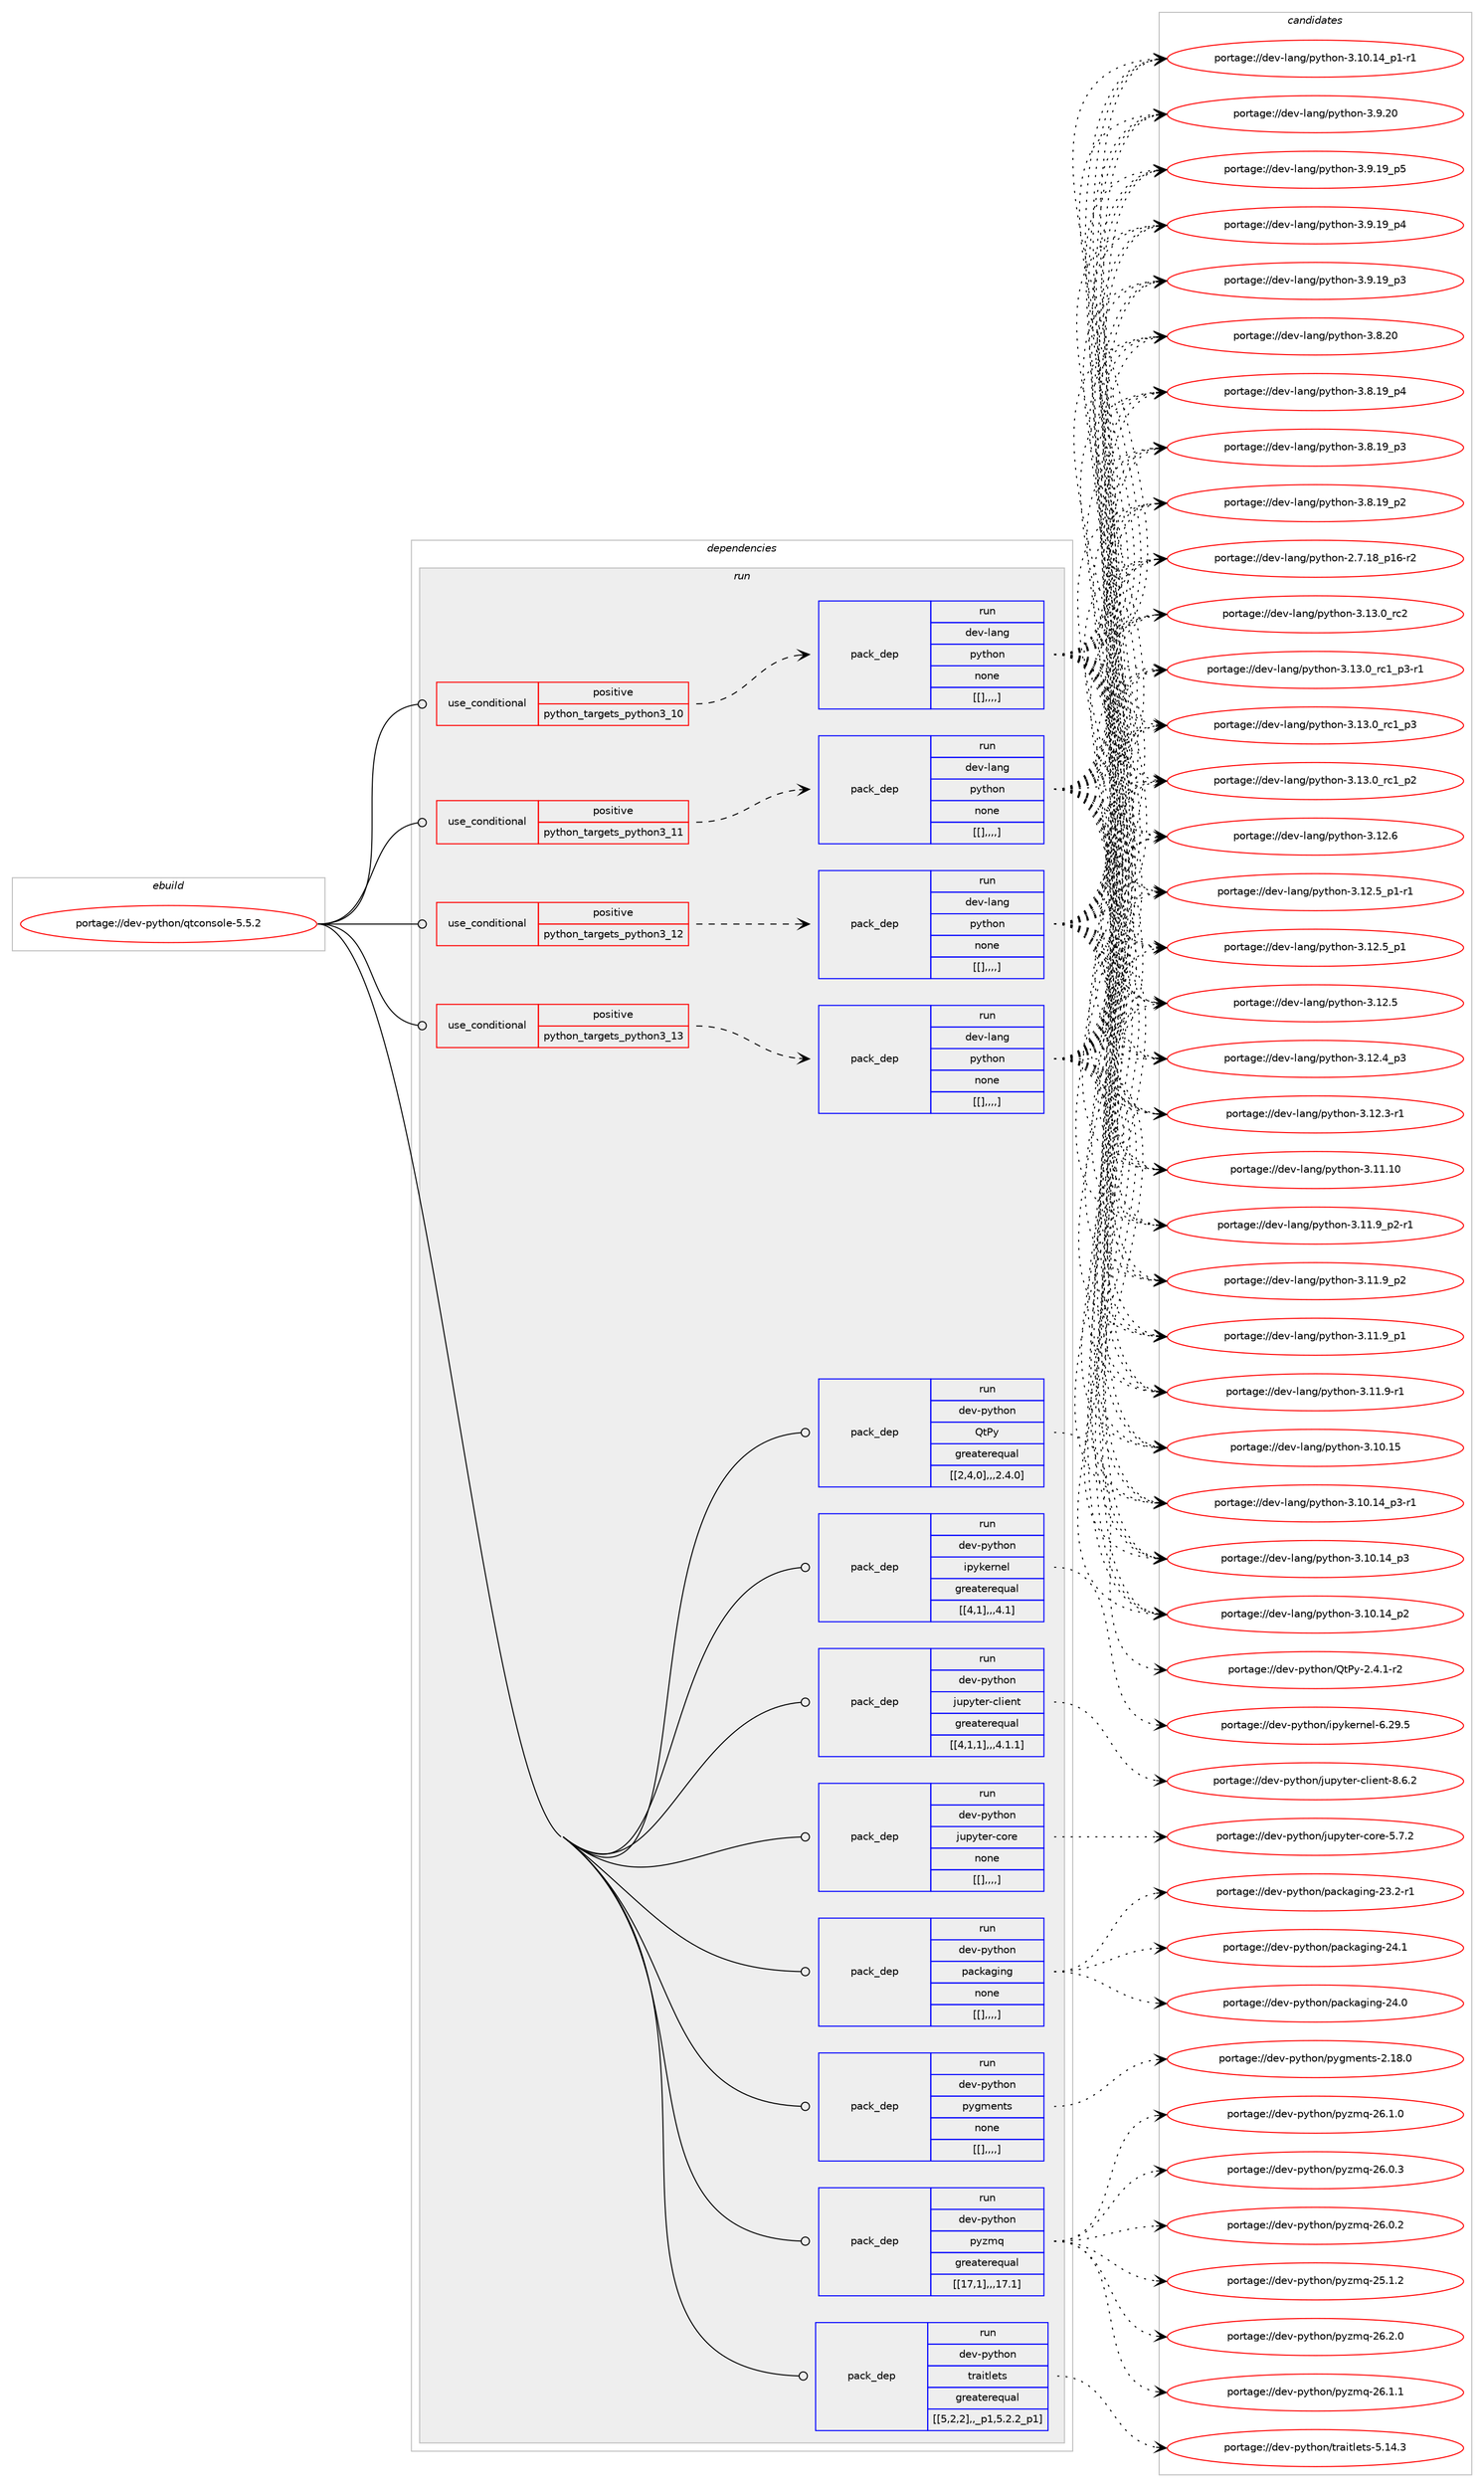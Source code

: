 digraph prolog {

# *************
# Graph options
# *************

newrank=true;
concentrate=true;
compound=true;
graph [rankdir=LR,fontname=Helvetica,fontsize=10,ranksep=1.5];#, ranksep=2.5, nodesep=0.2];
edge  [arrowhead=vee];
node  [fontname=Helvetica,fontsize=10];

# **********
# The ebuild
# **********

subgraph cluster_leftcol {
color=gray;
label=<<i>ebuild</i>>;
id [label="portage://dev-python/qtconsole-5.5.2", color=red, width=4, href="../dev-python/qtconsole-5.5.2.svg"];
}

# ****************
# The dependencies
# ****************

subgraph cluster_midcol {
color=gray;
label=<<i>dependencies</i>>;
subgraph cluster_compile {
fillcolor="#eeeeee";
style=filled;
label=<<i>compile</i>>;
}
subgraph cluster_compileandrun {
fillcolor="#eeeeee";
style=filled;
label=<<i>compile and run</i>>;
}
subgraph cluster_run {
fillcolor="#eeeeee";
style=filled;
label=<<i>run</i>>;
subgraph cond39762 {
dependency163430 [label=<<TABLE BORDER="0" CELLBORDER="1" CELLSPACING="0" CELLPADDING="4"><TR><TD ROWSPAN="3" CELLPADDING="10">use_conditional</TD></TR><TR><TD>positive</TD></TR><TR><TD>python_targets_python3_10</TD></TR></TABLE>>, shape=none, color=red];
subgraph pack122407 {
dependency163431 [label=<<TABLE BORDER="0" CELLBORDER="1" CELLSPACING="0" CELLPADDING="4" WIDTH="220"><TR><TD ROWSPAN="6" CELLPADDING="30">pack_dep</TD></TR><TR><TD WIDTH="110">run</TD></TR><TR><TD>dev-lang</TD></TR><TR><TD>python</TD></TR><TR><TD>none</TD></TR><TR><TD>[[],,,,]</TD></TR></TABLE>>, shape=none, color=blue];
}
dependency163430:e -> dependency163431:w [weight=20,style="dashed",arrowhead="vee"];
}
id:e -> dependency163430:w [weight=20,style="solid",arrowhead="odot"];
subgraph cond39763 {
dependency163432 [label=<<TABLE BORDER="0" CELLBORDER="1" CELLSPACING="0" CELLPADDING="4"><TR><TD ROWSPAN="3" CELLPADDING="10">use_conditional</TD></TR><TR><TD>positive</TD></TR><TR><TD>python_targets_python3_11</TD></TR></TABLE>>, shape=none, color=red];
subgraph pack122408 {
dependency163433 [label=<<TABLE BORDER="0" CELLBORDER="1" CELLSPACING="0" CELLPADDING="4" WIDTH="220"><TR><TD ROWSPAN="6" CELLPADDING="30">pack_dep</TD></TR><TR><TD WIDTH="110">run</TD></TR><TR><TD>dev-lang</TD></TR><TR><TD>python</TD></TR><TR><TD>none</TD></TR><TR><TD>[[],,,,]</TD></TR></TABLE>>, shape=none, color=blue];
}
dependency163432:e -> dependency163433:w [weight=20,style="dashed",arrowhead="vee"];
}
id:e -> dependency163432:w [weight=20,style="solid",arrowhead="odot"];
subgraph cond39764 {
dependency163434 [label=<<TABLE BORDER="0" CELLBORDER="1" CELLSPACING="0" CELLPADDING="4"><TR><TD ROWSPAN="3" CELLPADDING="10">use_conditional</TD></TR><TR><TD>positive</TD></TR><TR><TD>python_targets_python3_12</TD></TR></TABLE>>, shape=none, color=red];
subgraph pack122409 {
dependency163435 [label=<<TABLE BORDER="0" CELLBORDER="1" CELLSPACING="0" CELLPADDING="4" WIDTH="220"><TR><TD ROWSPAN="6" CELLPADDING="30">pack_dep</TD></TR><TR><TD WIDTH="110">run</TD></TR><TR><TD>dev-lang</TD></TR><TR><TD>python</TD></TR><TR><TD>none</TD></TR><TR><TD>[[],,,,]</TD></TR></TABLE>>, shape=none, color=blue];
}
dependency163434:e -> dependency163435:w [weight=20,style="dashed",arrowhead="vee"];
}
id:e -> dependency163434:w [weight=20,style="solid",arrowhead="odot"];
subgraph cond39765 {
dependency163436 [label=<<TABLE BORDER="0" CELLBORDER="1" CELLSPACING="0" CELLPADDING="4"><TR><TD ROWSPAN="3" CELLPADDING="10">use_conditional</TD></TR><TR><TD>positive</TD></TR><TR><TD>python_targets_python3_13</TD></TR></TABLE>>, shape=none, color=red];
subgraph pack122410 {
dependency163437 [label=<<TABLE BORDER="0" CELLBORDER="1" CELLSPACING="0" CELLPADDING="4" WIDTH="220"><TR><TD ROWSPAN="6" CELLPADDING="30">pack_dep</TD></TR><TR><TD WIDTH="110">run</TD></TR><TR><TD>dev-lang</TD></TR><TR><TD>python</TD></TR><TR><TD>none</TD></TR><TR><TD>[[],,,,]</TD></TR></TABLE>>, shape=none, color=blue];
}
dependency163436:e -> dependency163437:w [weight=20,style="dashed",arrowhead="vee"];
}
id:e -> dependency163436:w [weight=20,style="solid",arrowhead="odot"];
subgraph pack122411 {
dependency163438 [label=<<TABLE BORDER="0" CELLBORDER="1" CELLSPACING="0" CELLPADDING="4" WIDTH="220"><TR><TD ROWSPAN="6" CELLPADDING="30">pack_dep</TD></TR><TR><TD WIDTH="110">run</TD></TR><TR><TD>dev-python</TD></TR><TR><TD>QtPy</TD></TR><TR><TD>greaterequal</TD></TR><TR><TD>[[2,4,0],,,2.4.0]</TD></TR></TABLE>>, shape=none, color=blue];
}
id:e -> dependency163438:w [weight=20,style="solid",arrowhead="odot"];
subgraph pack122412 {
dependency163439 [label=<<TABLE BORDER="0" CELLBORDER="1" CELLSPACING="0" CELLPADDING="4" WIDTH="220"><TR><TD ROWSPAN="6" CELLPADDING="30">pack_dep</TD></TR><TR><TD WIDTH="110">run</TD></TR><TR><TD>dev-python</TD></TR><TR><TD>ipykernel</TD></TR><TR><TD>greaterequal</TD></TR><TR><TD>[[4,1],,,4.1]</TD></TR></TABLE>>, shape=none, color=blue];
}
id:e -> dependency163439:w [weight=20,style="solid",arrowhead="odot"];
subgraph pack122413 {
dependency163440 [label=<<TABLE BORDER="0" CELLBORDER="1" CELLSPACING="0" CELLPADDING="4" WIDTH="220"><TR><TD ROWSPAN="6" CELLPADDING="30">pack_dep</TD></TR><TR><TD WIDTH="110">run</TD></TR><TR><TD>dev-python</TD></TR><TR><TD>jupyter-client</TD></TR><TR><TD>greaterequal</TD></TR><TR><TD>[[4,1,1],,,4.1.1]</TD></TR></TABLE>>, shape=none, color=blue];
}
id:e -> dependency163440:w [weight=20,style="solid",arrowhead="odot"];
subgraph pack122414 {
dependency163441 [label=<<TABLE BORDER="0" CELLBORDER="1" CELLSPACING="0" CELLPADDING="4" WIDTH="220"><TR><TD ROWSPAN="6" CELLPADDING="30">pack_dep</TD></TR><TR><TD WIDTH="110">run</TD></TR><TR><TD>dev-python</TD></TR><TR><TD>jupyter-core</TD></TR><TR><TD>none</TD></TR><TR><TD>[[],,,,]</TD></TR></TABLE>>, shape=none, color=blue];
}
id:e -> dependency163441:w [weight=20,style="solid",arrowhead="odot"];
subgraph pack122415 {
dependency163442 [label=<<TABLE BORDER="0" CELLBORDER="1" CELLSPACING="0" CELLPADDING="4" WIDTH="220"><TR><TD ROWSPAN="6" CELLPADDING="30">pack_dep</TD></TR><TR><TD WIDTH="110">run</TD></TR><TR><TD>dev-python</TD></TR><TR><TD>packaging</TD></TR><TR><TD>none</TD></TR><TR><TD>[[],,,,]</TD></TR></TABLE>>, shape=none, color=blue];
}
id:e -> dependency163442:w [weight=20,style="solid",arrowhead="odot"];
subgraph pack122416 {
dependency163443 [label=<<TABLE BORDER="0" CELLBORDER="1" CELLSPACING="0" CELLPADDING="4" WIDTH="220"><TR><TD ROWSPAN="6" CELLPADDING="30">pack_dep</TD></TR><TR><TD WIDTH="110">run</TD></TR><TR><TD>dev-python</TD></TR><TR><TD>pygments</TD></TR><TR><TD>none</TD></TR><TR><TD>[[],,,,]</TD></TR></TABLE>>, shape=none, color=blue];
}
id:e -> dependency163443:w [weight=20,style="solid",arrowhead="odot"];
subgraph pack122417 {
dependency163444 [label=<<TABLE BORDER="0" CELLBORDER="1" CELLSPACING="0" CELLPADDING="4" WIDTH="220"><TR><TD ROWSPAN="6" CELLPADDING="30">pack_dep</TD></TR><TR><TD WIDTH="110">run</TD></TR><TR><TD>dev-python</TD></TR><TR><TD>pyzmq</TD></TR><TR><TD>greaterequal</TD></TR><TR><TD>[[17,1],,,17.1]</TD></TR></TABLE>>, shape=none, color=blue];
}
id:e -> dependency163444:w [weight=20,style="solid",arrowhead="odot"];
subgraph pack122418 {
dependency163445 [label=<<TABLE BORDER="0" CELLBORDER="1" CELLSPACING="0" CELLPADDING="4" WIDTH="220"><TR><TD ROWSPAN="6" CELLPADDING="30">pack_dep</TD></TR><TR><TD WIDTH="110">run</TD></TR><TR><TD>dev-python</TD></TR><TR><TD>traitlets</TD></TR><TR><TD>greaterequal</TD></TR><TR><TD>[[5,2,2],,_p1,5.2.2_p1]</TD></TR></TABLE>>, shape=none, color=blue];
}
id:e -> dependency163445:w [weight=20,style="solid",arrowhead="odot"];
}
}

# **************
# The candidates
# **************

subgraph cluster_choices {
rank=same;
color=gray;
label=<<i>candidates</i>>;

subgraph choice122407 {
color=black;
nodesep=1;
choice10010111845108971101034711212111610411111045514649514648951149950 [label="portage://dev-lang/python-3.13.0_rc2", color=red, width=4,href="../dev-lang/python-3.13.0_rc2.svg"];
choice1001011184510897110103471121211161041111104551464951464895114994995112514511449 [label="portage://dev-lang/python-3.13.0_rc1_p3-r1", color=red, width=4,href="../dev-lang/python-3.13.0_rc1_p3-r1.svg"];
choice100101118451089711010347112121116104111110455146495146489511499499511251 [label="portage://dev-lang/python-3.13.0_rc1_p3", color=red, width=4,href="../dev-lang/python-3.13.0_rc1_p3.svg"];
choice100101118451089711010347112121116104111110455146495146489511499499511250 [label="portage://dev-lang/python-3.13.0_rc1_p2", color=red, width=4,href="../dev-lang/python-3.13.0_rc1_p2.svg"];
choice10010111845108971101034711212111610411111045514649504654 [label="portage://dev-lang/python-3.12.6", color=red, width=4,href="../dev-lang/python-3.12.6.svg"];
choice1001011184510897110103471121211161041111104551464950465395112494511449 [label="portage://dev-lang/python-3.12.5_p1-r1", color=red, width=4,href="../dev-lang/python-3.12.5_p1-r1.svg"];
choice100101118451089711010347112121116104111110455146495046539511249 [label="portage://dev-lang/python-3.12.5_p1", color=red, width=4,href="../dev-lang/python-3.12.5_p1.svg"];
choice10010111845108971101034711212111610411111045514649504653 [label="portage://dev-lang/python-3.12.5", color=red, width=4,href="../dev-lang/python-3.12.5.svg"];
choice100101118451089711010347112121116104111110455146495046529511251 [label="portage://dev-lang/python-3.12.4_p3", color=red, width=4,href="../dev-lang/python-3.12.4_p3.svg"];
choice100101118451089711010347112121116104111110455146495046514511449 [label="portage://dev-lang/python-3.12.3-r1", color=red, width=4,href="../dev-lang/python-3.12.3-r1.svg"];
choice1001011184510897110103471121211161041111104551464949464948 [label="portage://dev-lang/python-3.11.10", color=red, width=4,href="../dev-lang/python-3.11.10.svg"];
choice1001011184510897110103471121211161041111104551464949465795112504511449 [label="portage://dev-lang/python-3.11.9_p2-r1", color=red, width=4,href="../dev-lang/python-3.11.9_p2-r1.svg"];
choice100101118451089711010347112121116104111110455146494946579511250 [label="portage://dev-lang/python-3.11.9_p2", color=red, width=4,href="../dev-lang/python-3.11.9_p2.svg"];
choice100101118451089711010347112121116104111110455146494946579511249 [label="portage://dev-lang/python-3.11.9_p1", color=red, width=4,href="../dev-lang/python-3.11.9_p1.svg"];
choice100101118451089711010347112121116104111110455146494946574511449 [label="portage://dev-lang/python-3.11.9-r1", color=red, width=4,href="../dev-lang/python-3.11.9-r1.svg"];
choice1001011184510897110103471121211161041111104551464948464953 [label="portage://dev-lang/python-3.10.15", color=red, width=4,href="../dev-lang/python-3.10.15.svg"];
choice100101118451089711010347112121116104111110455146494846495295112514511449 [label="portage://dev-lang/python-3.10.14_p3-r1", color=red, width=4,href="../dev-lang/python-3.10.14_p3-r1.svg"];
choice10010111845108971101034711212111610411111045514649484649529511251 [label="portage://dev-lang/python-3.10.14_p3", color=red, width=4,href="../dev-lang/python-3.10.14_p3.svg"];
choice10010111845108971101034711212111610411111045514649484649529511250 [label="portage://dev-lang/python-3.10.14_p2", color=red, width=4,href="../dev-lang/python-3.10.14_p2.svg"];
choice100101118451089711010347112121116104111110455146494846495295112494511449 [label="portage://dev-lang/python-3.10.14_p1-r1", color=red, width=4,href="../dev-lang/python-3.10.14_p1-r1.svg"];
choice10010111845108971101034711212111610411111045514657465048 [label="portage://dev-lang/python-3.9.20", color=red, width=4,href="../dev-lang/python-3.9.20.svg"];
choice100101118451089711010347112121116104111110455146574649579511253 [label="portage://dev-lang/python-3.9.19_p5", color=red, width=4,href="../dev-lang/python-3.9.19_p5.svg"];
choice100101118451089711010347112121116104111110455146574649579511252 [label="portage://dev-lang/python-3.9.19_p4", color=red, width=4,href="../dev-lang/python-3.9.19_p4.svg"];
choice100101118451089711010347112121116104111110455146574649579511251 [label="portage://dev-lang/python-3.9.19_p3", color=red, width=4,href="../dev-lang/python-3.9.19_p3.svg"];
choice10010111845108971101034711212111610411111045514656465048 [label="portage://dev-lang/python-3.8.20", color=red, width=4,href="../dev-lang/python-3.8.20.svg"];
choice100101118451089711010347112121116104111110455146564649579511252 [label="portage://dev-lang/python-3.8.19_p4", color=red, width=4,href="../dev-lang/python-3.8.19_p4.svg"];
choice100101118451089711010347112121116104111110455146564649579511251 [label="portage://dev-lang/python-3.8.19_p3", color=red, width=4,href="../dev-lang/python-3.8.19_p3.svg"];
choice100101118451089711010347112121116104111110455146564649579511250 [label="portage://dev-lang/python-3.8.19_p2", color=red, width=4,href="../dev-lang/python-3.8.19_p2.svg"];
choice100101118451089711010347112121116104111110455046554649569511249544511450 [label="portage://dev-lang/python-2.7.18_p16-r2", color=red, width=4,href="../dev-lang/python-2.7.18_p16-r2.svg"];
dependency163431:e -> choice10010111845108971101034711212111610411111045514649514648951149950:w [style=dotted,weight="100"];
dependency163431:e -> choice1001011184510897110103471121211161041111104551464951464895114994995112514511449:w [style=dotted,weight="100"];
dependency163431:e -> choice100101118451089711010347112121116104111110455146495146489511499499511251:w [style=dotted,weight="100"];
dependency163431:e -> choice100101118451089711010347112121116104111110455146495146489511499499511250:w [style=dotted,weight="100"];
dependency163431:e -> choice10010111845108971101034711212111610411111045514649504654:w [style=dotted,weight="100"];
dependency163431:e -> choice1001011184510897110103471121211161041111104551464950465395112494511449:w [style=dotted,weight="100"];
dependency163431:e -> choice100101118451089711010347112121116104111110455146495046539511249:w [style=dotted,weight="100"];
dependency163431:e -> choice10010111845108971101034711212111610411111045514649504653:w [style=dotted,weight="100"];
dependency163431:e -> choice100101118451089711010347112121116104111110455146495046529511251:w [style=dotted,weight="100"];
dependency163431:e -> choice100101118451089711010347112121116104111110455146495046514511449:w [style=dotted,weight="100"];
dependency163431:e -> choice1001011184510897110103471121211161041111104551464949464948:w [style=dotted,weight="100"];
dependency163431:e -> choice1001011184510897110103471121211161041111104551464949465795112504511449:w [style=dotted,weight="100"];
dependency163431:e -> choice100101118451089711010347112121116104111110455146494946579511250:w [style=dotted,weight="100"];
dependency163431:e -> choice100101118451089711010347112121116104111110455146494946579511249:w [style=dotted,weight="100"];
dependency163431:e -> choice100101118451089711010347112121116104111110455146494946574511449:w [style=dotted,weight="100"];
dependency163431:e -> choice1001011184510897110103471121211161041111104551464948464953:w [style=dotted,weight="100"];
dependency163431:e -> choice100101118451089711010347112121116104111110455146494846495295112514511449:w [style=dotted,weight="100"];
dependency163431:e -> choice10010111845108971101034711212111610411111045514649484649529511251:w [style=dotted,weight="100"];
dependency163431:e -> choice10010111845108971101034711212111610411111045514649484649529511250:w [style=dotted,weight="100"];
dependency163431:e -> choice100101118451089711010347112121116104111110455146494846495295112494511449:w [style=dotted,weight="100"];
dependency163431:e -> choice10010111845108971101034711212111610411111045514657465048:w [style=dotted,weight="100"];
dependency163431:e -> choice100101118451089711010347112121116104111110455146574649579511253:w [style=dotted,weight="100"];
dependency163431:e -> choice100101118451089711010347112121116104111110455146574649579511252:w [style=dotted,weight="100"];
dependency163431:e -> choice100101118451089711010347112121116104111110455146574649579511251:w [style=dotted,weight="100"];
dependency163431:e -> choice10010111845108971101034711212111610411111045514656465048:w [style=dotted,weight="100"];
dependency163431:e -> choice100101118451089711010347112121116104111110455146564649579511252:w [style=dotted,weight="100"];
dependency163431:e -> choice100101118451089711010347112121116104111110455146564649579511251:w [style=dotted,weight="100"];
dependency163431:e -> choice100101118451089711010347112121116104111110455146564649579511250:w [style=dotted,weight="100"];
dependency163431:e -> choice100101118451089711010347112121116104111110455046554649569511249544511450:w [style=dotted,weight="100"];
}
subgraph choice122408 {
color=black;
nodesep=1;
choice10010111845108971101034711212111610411111045514649514648951149950 [label="portage://dev-lang/python-3.13.0_rc2", color=red, width=4,href="../dev-lang/python-3.13.0_rc2.svg"];
choice1001011184510897110103471121211161041111104551464951464895114994995112514511449 [label="portage://dev-lang/python-3.13.0_rc1_p3-r1", color=red, width=4,href="../dev-lang/python-3.13.0_rc1_p3-r1.svg"];
choice100101118451089711010347112121116104111110455146495146489511499499511251 [label="portage://dev-lang/python-3.13.0_rc1_p3", color=red, width=4,href="../dev-lang/python-3.13.0_rc1_p3.svg"];
choice100101118451089711010347112121116104111110455146495146489511499499511250 [label="portage://dev-lang/python-3.13.0_rc1_p2", color=red, width=4,href="../dev-lang/python-3.13.0_rc1_p2.svg"];
choice10010111845108971101034711212111610411111045514649504654 [label="portage://dev-lang/python-3.12.6", color=red, width=4,href="../dev-lang/python-3.12.6.svg"];
choice1001011184510897110103471121211161041111104551464950465395112494511449 [label="portage://dev-lang/python-3.12.5_p1-r1", color=red, width=4,href="../dev-lang/python-3.12.5_p1-r1.svg"];
choice100101118451089711010347112121116104111110455146495046539511249 [label="portage://dev-lang/python-3.12.5_p1", color=red, width=4,href="../dev-lang/python-3.12.5_p1.svg"];
choice10010111845108971101034711212111610411111045514649504653 [label="portage://dev-lang/python-3.12.5", color=red, width=4,href="../dev-lang/python-3.12.5.svg"];
choice100101118451089711010347112121116104111110455146495046529511251 [label="portage://dev-lang/python-3.12.4_p3", color=red, width=4,href="../dev-lang/python-3.12.4_p3.svg"];
choice100101118451089711010347112121116104111110455146495046514511449 [label="portage://dev-lang/python-3.12.3-r1", color=red, width=4,href="../dev-lang/python-3.12.3-r1.svg"];
choice1001011184510897110103471121211161041111104551464949464948 [label="portage://dev-lang/python-3.11.10", color=red, width=4,href="../dev-lang/python-3.11.10.svg"];
choice1001011184510897110103471121211161041111104551464949465795112504511449 [label="portage://dev-lang/python-3.11.9_p2-r1", color=red, width=4,href="../dev-lang/python-3.11.9_p2-r1.svg"];
choice100101118451089711010347112121116104111110455146494946579511250 [label="portage://dev-lang/python-3.11.9_p2", color=red, width=4,href="../dev-lang/python-3.11.9_p2.svg"];
choice100101118451089711010347112121116104111110455146494946579511249 [label="portage://dev-lang/python-3.11.9_p1", color=red, width=4,href="../dev-lang/python-3.11.9_p1.svg"];
choice100101118451089711010347112121116104111110455146494946574511449 [label="portage://dev-lang/python-3.11.9-r1", color=red, width=4,href="../dev-lang/python-3.11.9-r1.svg"];
choice1001011184510897110103471121211161041111104551464948464953 [label="portage://dev-lang/python-3.10.15", color=red, width=4,href="../dev-lang/python-3.10.15.svg"];
choice100101118451089711010347112121116104111110455146494846495295112514511449 [label="portage://dev-lang/python-3.10.14_p3-r1", color=red, width=4,href="../dev-lang/python-3.10.14_p3-r1.svg"];
choice10010111845108971101034711212111610411111045514649484649529511251 [label="portage://dev-lang/python-3.10.14_p3", color=red, width=4,href="../dev-lang/python-3.10.14_p3.svg"];
choice10010111845108971101034711212111610411111045514649484649529511250 [label="portage://dev-lang/python-3.10.14_p2", color=red, width=4,href="../dev-lang/python-3.10.14_p2.svg"];
choice100101118451089711010347112121116104111110455146494846495295112494511449 [label="portage://dev-lang/python-3.10.14_p1-r1", color=red, width=4,href="../dev-lang/python-3.10.14_p1-r1.svg"];
choice10010111845108971101034711212111610411111045514657465048 [label="portage://dev-lang/python-3.9.20", color=red, width=4,href="../dev-lang/python-3.9.20.svg"];
choice100101118451089711010347112121116104111110455146574649579511253 [label="portage://dev-lang/python-3.9.19_p5", color=red, width=4,href="../dev-lang/python-3.9.19_p5.svg"];
choice100101118451089711010347112121116104111110455146574649579511252 [label="portage://dev-lang/python-3.9.19_p4", color=red, width=4,href="../dev-lang/python-3.9.19_p4.svg"];
choice100101118451089711010347112121116104111110455146574649579511251 [label="portage://dev-lang/python-3.9.19_p3", color=red, width=4,href="../dev-lang/python-3.9.19_p3.svg"];
choice10010111845108971101034711212111610411111045514656465048 [label="portage://dev-lang/python-3.8.20", color=red, width=4,href="../dev-lang/python-3.8.20.svg"];
choice100101118451089711010347112121116104111110455146564649579511252 [label="portage://dev-lang/python-3.8.19_p4", color=red, width=4,href="../dev-lang/python-3.8.19_p4.svg"];
choice100101118451089711010347112121116104111110455146564649579511251 [label="portage://dev-lang/python-3.8.19_p3", color=red, width=4,href="../dev-lang/python-3.8.19_p3.svg"];
choice100101118451089711010347112121116104111110455146564649579511250 [label="portage://dev-lang/python-3.8.19_p2", color=red, width=4,href="../dev-lang/python-3.8.19_p2.svg"];
choice100101118451089711010347112121116104111110455046554649569511249544511450 [label="portage://dev-lang/python-2.7.18_p16-r2", color=red, width=4,href="../dev-lang/python-2.7.18_p16-r2.svg"];
dependency163433:e -> choice10010111845108971101034711212111610411111045514649514648951149950:w [style=dotted,weight="100"];
dependency163433:e -> choice1001011184510897110103471121211161041111104551464951464895114994995112514511449:w [style=dotted,weight="100"];
dependency163433:e -> choice100101118451089711010347112121116104111110455146495146489511499499511251:w [style=dotted,weight="100"];
dependency163433:e -> choice100101118451089711010347112121116104111110455146495146489511499499511250:w [style=dotted,weight="100"];
dependency163433:e -> choice10010111845108971101034711212111610411111045514649504654:w [style=dotted,weight="100"];
dependency163433:e -> choice1001011184510897110103471121211161041111104551464950465395112494511449:w [style=dotted,weight="100"];
dependency163433:e -> choice100101118451089711010347112121116104111110455146495046539511249:w [style=dotted,weight="100"];
dependency163433:e -> choice10010111845108971101034711212111610411111045514649504653:w [style=dotted,weight="100"];
dependency163433:e -> choice100101118451089711010347112121116104111110455146495046529511251:w [style=dotted,weight="100"];
dependency163433:e -> choice100101118451089711010347112121116104111110455146495046514511449:w [style=dotted,weight="100"];
dependency163433:e -> choice1001011184510897110103471121211161041111104551464949464948:w [style=dotted,weight="100"];
dependency163433:e -> choice1001011184510897110103471121211161041111104551464949465795112504511449:w [style=dotted,weight="100"];
dependency163433:e -> choice100101118451089711010347112121116104111110455146494946579511250:w [style=dotted,weight="100"];
dependency163433:e -> choice100101118451089711010347112121116104111110455146494946579511249:w [style=dotted,weight="100"];
dependency163433:e -> choice100101118451089711010347112121116104111110455146494946574511449:w [style=dotted,weight="100"];
dependency163433:e -> choice1001011184510897110103471121211161041111104551464948464953:w [style=dotted,weight="100"];
dependency163433:e -> choice100101118451089711010347112121116104111110455146494846495295112514511449:w [style=dotted,weight="100"];
dependency163433:e -> choice10010111845108971101034711212111610411111045514649484649529511251:w [style=dotted,weight="100"];
dependency163433:e -> choice10010111845108971101034711212111610411111045514649484649529511250:w [style=dotted,weight="100"];
dependency163433:e -> choice100101118451089711010347112121116104111110455146494846495295112494511449:w [style=dotted,weight="100"];
dependency163433:e -> choice10010111845108971101034711212111610411111045514657465048:w [style=dotted,weight="100"];
dependency163433:e -> choice100101118451089711010347112121116104111110455146574649579511253:w [style=dotted,weight="100"];
dependency163433:e -> choice100101118451089711010347112121116104111110455146574649579511252:w [style=dotted,weight="100"];
dependency163433:e -> choice100101118451089711010347112121116104111110455146574649579511251:w [style=dotted,weight="100"];
dependency163433:e -> choice10010111845108971101034711212111610411111045514656465048:w [style=dotted,weight="100"];
dependency163433:e -> choice100101118451089711010347112121116104111110455146564649579511252:w [style=dotted,weight="100"];
dependency163433:e -> choice100101118451089711010347112121116104111110455146564649579511251:w [style=dotted,weight="100"];
dependency163433:e -> choice100101118451089711010347112121116104111110455146564649579511250:w [style=dotted,weight="100"];
dependency163433:e -> choice100101118451089711010347112121116104111110455046554649569511249544511450:w [style=dotted,weight="100"];
}
subgraph choice122409 {
color=black;
nodesep=1;
choice10010111845108971101034711212111610411111045514649514648951149950 [label="portage://dev-lang/python-3.13.0_rc2", color=red, width=4,href="../dev-lang/python-3.13.0_rc2.svg"];
choice1001011184510897110103471121211161041111104551464951464895114994995112514511449 [label="portage://dev-lang/python-3.13.0_rc1_p3-r1", color=red, width=4,href="../dev-lang/python-3.13.0_rc1_p3-r1.svg"];
choice100101118451089711010347112121116104111110455146495146489511499499511251 [label="portage://dev-lang/python-3.13.0_rc1_p3", color=red, width=4,href="../dev-lang/python-3.13.0_rc1_p3.svg"];
choice100101118451089711010347112121116104111110455146495146489511499499511250 [label="portage://dev-lang/python-3.13.0_rc1_p2", color=red, width=4,href="../dev-lang/python-3.13.0_rc1_p2.svg"];
choice10010111845108971101034711212111610411111045514649504654 [label="portage://dev-lang/python-3.12.6", color=red, width=4,href="../dev-lang/python-3.12.6.svg"];
choice1001011184510897110103471121211161041111104551464950465395112494511449 [label="portage://dev-lang/python-3.12.5_p1-r1", color=red, width=4,href="../dev-lang/python-3.12.5_p1-r1.svg"];
choice100101118451089711010347112121116104111110455146495046539511249 [label="portage://dev-lang/python-3.12.5_p1", color=red, width=4,href="../dev-lang/python-3.12.5_p1.svg"];
choice10010111845108971101034711212111610411111045514649504653 [label="portage://dev-lang/python-3.12.5", color=red, width=4,href="../dev-lang/python-3.12.5.svg"];
choice100101118451089711010347112121116104111110455146495046529511251 [label="portage://dev-lang/python-3.12.4_p3", color=red, width=4,href="../dev-lang/python-3.12.4_p3.svg"];
choice100101118451089711010347112121116104111110455146495046514511449 [label="portage://dev-lang/python-3.12.3-r1", color=red, width=4,href="../dev-lang/python-3.12.3-r1.svg"];
choice1001011184510897110103471121211161041111104551464949464948 [label="portage://dev-lang/python-3.11.10", color=red, width=4,href="../dev-lang/python-3.11.10.svg"];
choice1001011184510897110103471121211161041111104551464949465795112504511449 [label="portage://dev-lang/python-3.11.9_p2-r1", color=red, width=4,href="../dev-lang/python-3.11.9_p2-r1.svg"];
choice100101118451089711010347112121116104111110455146494946579511250 [label="portage://dev-lang/python-3.11.9_p2", color=red, width=4,href="../dev-lang/python-3.11.9_p2.svg"];
choice100101118451089711010347112121116104111110455146494946579511249 [label="portage://dev-lang/python-3.11.9_p1", color=red, width=4,href="../dev-lang/python-3.11.9_p1.svg"];
choice100101118451089711010347112121116104111110455146494946574511449 [label="portage://dev-lang/python-3.11.9-r1", color=red, width=4,href="../dev-lang/python-3.11.9-r1.svg"];
choice1001011184510897110103471121211161041111104551464948464953 [label="portage://dev-lang/python-3.10.15", color=red, width=4,href="../dev-lang/python-3.10.15.svg"];
choice100101118451089711010347112121116104111110455146494846495295112514511449 [label="portage://dev-lang/python-3.10.14_p3-r1", color=red, width=4,href="../dev-lang/python-3.10.14_p3-r1.svg"];
choice10010111845108971101034711212111610411111045514649484649529511251 [label="portage://dev-lang/python-3.10.14_p3", color=red, width=4,href="../dev-lang/python-3.10.14_p3.svg"];
choice10010111845108971101034711212111610411111045514649484649529511250 [label="portage://dev-lang/python-3.10.14_p2", color=red, width=4,href="../dev-lang/python-3.10.14_p2.svg"];
choice100101118451089711010347112121116104111110455146494846495295112494511449 [label="portage://dev-lang/python-3.10.14_p1-r1", color=red, width=4,href="../dev-lang/python-3.10.14_p1-r1.svg"];
choice10010111845108971101034711212111610411111045514657465048 [label="portage://dev-lang/python-3.9.20", color=red, width=4,href="../dev-lang/python-3.9.20.svg"];
choice100101118451089711010347112121116104111110455146574649579511253 [label="portage://dev-lang/python-3.9.19_p5", color=red, width=4,href="../dev-lang/python-3.9.19_p5.svg"];
choice100101118451089711010347112121116104111110455146574649579511252 [label="portage://dev-lang/python-3.9.19_p4", color=red, width=4,href="../dev-lang/python-3.9.19_p4.svg"];
choice100101118451089711010347112121116104111110455146574649579511251 [label="portage://dev-lang/python-3.9.19_p3", color=red, width=4,href="../dev-lang/python-3.9.19_p3.svg"];
choice10010111845108971101034711212111610411111045514656465048 [label="portage://dev-lang/python-3.8.20", color=red, width=4,href="../dev-lang/python-3.8.20.svg"];
choice100101118451089711010347112121116104111110455146564649579511252 [label="portage://dev-lang/python-3.8.19_p4", color=red, width=4,href="../dev-lang/python-3.8.19_p4.svg"];
choice100101118451089711010347112121116104111110455146564649579511251 [label="portage://dev-lang/python-3.8.19_p3", color=red, width=4,href="../dev-lang/python-3.8.19_p3.svg"];
choice100101118451089711010347112121116104111110455146564649579511250 [label="portage://dev-lang/python-3.8.19_p2", color=red, width=4,href="../dev-lang/python-3.8.19_p2.svg"];
choice100101118451089711010347112121116104111110455046554649569511249544511450 [label="portage://dev-lang/python-2.7.18_p16-r2", color=red, width=4,href="../dev-lang/python-2.7.18_p16-r2.svg"];
dependency163435:e -> choice10010111845108971101034711212111610411111045514649514648951149950:w [style=dotted,weight="100"];
dependency163435:e -> choice1001011184510897110103471121211161041111104551464951464895114994995112514511449:w [style=dotted,weight="100"];
dependency163435:e -> choice100101118451089711010347112121116104111110455146495146489511499499511251:w [style=dotted,weight="100"];
dependency163435:e -> choice100101118451089711010347112121116104111110455146495146489511499499511250:w [style=dotted,weight="100"];
dependency163435:e -> choice10010111845108971101034711212111610411111045514649504654:w [style=dotted,weight="100"];
dependency163435:e -> choice1001011184510897110103471121211161041111104551464950465395112494511449:w [style=dotted,weight="100"];
dependency163435:e -> choice100101118451089711010347112121116104111110455146495046539511249:w [style=dotted,weight="100"];
dependency163435:e -> choice10010111845108971101034711212111610411111045514649504653:w [style=dotted,weight="100"];
dependency163435:e -> choice100101118451089711010347112121116104111110455146495046529511251:w [style=dotted,weight="100"];
dependency163435:e -> choice100101118451089711010347112121116104111110455146495046514511449:w [style=dotted,weight="100"];
dependency163435:e -> choice1001011184510897110103471121211161041111104551464949464948:w [style=dotted,weight="100"];
dependency163435:e -> choice1001011184510897110103471121211161041111104551464949465795112504511449:w [style=dotted,weight="100"];
dependency163435:e -> choice100101118451089711010347112121116104111110455146494946579511250:w [style=dotted,weight="100"];
dependency163435:e -> choice100101118451089711010347112121116104111110455146494946579511249:w [style=dotted,weight="100"];
dependency163435:e -> choice100101118451089711010347112121116104111110455146494946574511449:w [style=dotted,weight="100"];
dependency163435:e -> choice1001011184510897110103471121211161041111104551464948464953:w [style=dotted,weight="100"];
dependency163435:e -> choice100101118451089711010347112121116104111110455146494846495295112514511449:w [style=dotted,weight="100"];
dependency163435:e -> choice10010111845108971101034711212111610411111045514649484649529511251:w [style=dotted,weight="100"];
dependency163435:e -> choice10010111845108971101034711212111610411111045514649484649529511250:w [style=dotted,weight="100"];
dependency163435:e -> choice100101118451089711010347112121116104111110455146494846495295112494511449:w [style=dotted,weight="100"];
dependency163435:e -> choice10010111845108971101034711212111610411111045514657465048:w [style=dotted,weight="100"];
dependency163435:e -> choice100101118451089711010347112121116104111110455146574649579511253:w [style=dotted,weight="100"];
dependency163435:e -> choice100101118451089711010347112121116104111110455146574649579511252:w [style=dotted,weight="100"];
dependency163435:e -> choice100101118451089711010347112121116104111110455146574649579511251:w [style=dotted,weight="100"];
dependency163435:e -> choice10010111845108971101034711212111610411111045514656465048:w [style=dotted,weight="100"];
dependency163435:e -> choice100101118451089711010347112121116104111110455146564649579511252:w [style=dotted,weight="100"];
dependency163435:e -> choice100101118451089711010347112121116104111110455146564649579511251:w [style=dotted,weight="100"];
dependency163435:e -> choice100101118451089711010347112121116104111110455146564649579511250:w [style=dotted,weight="100"];
dependency163435:e -> choice100101118451089711010347112121116104111110455046554649569511249544511450:w [style=dotted,weight="100"];
}
subgraph choice122410 {
color=black;
nodesep=1;
choice10010111845108971101034711212111610411111045514649514648951149950 [label="portage://dev-lang/python-3.13.0_rc2", color=red, width=4,href="../dev-lang/python-3.13.0_rc2.svg"];
choice1001011184510897110103471121211161041111104551464951464895114994995112514511449 [label="portage://dev-lang/python-3.13.0_rc1_p3-r1", color=red, width=4,href="../dev-lang/python-3.13.0_rc1_p3-r1.svg"];
choice100101118451089711010347112121116104111110455146495146489511499499511251 [label="portage://dev-lang/python-3.13.0_rc1_p3", color=red, width=4,href="../dev-lang/python-3.13.0_rc1_p3.svg"];
choice100101118451089711010347112121116104111110455146495146489511499499511250 [label="portage://dev-lang/python-3.13.0_rc1_p2", color=red, width=4,href="../dev-lang/python-3.13.0_rc1_p2.svg"];
choice10010111845108971101034711212111610411111045514649504654 [label="portage://dev-lang/python-3.12.6", color=red, width=4,href="../dev-lang/python-3.12.6.svg"];
choice1001011184510897110103471121211161041111104551464950465395112494511449 [label="portage://dev-lang/python-3.12.5_p1-r1", color=red, width=4,href="../dev-lang/python-3.12.5_p1-r1.svg"];
choice100101118451089711010347112121116104111110455146495046539511249 [label="portage://dev-lang/python-3.12.5_p1", color=red, width=4,href="../dev-lang/python-3.12.5_p1.svg"];
choice10010111845108971101034711212111610411111045514649504653 [label="portage://dev-lang/python-3.12.5", color=red, width=4,href="../dev-lang/python-3.12.5.svg"];
choice100101118451089711010347112121116104111110455146495046529511251 [label="portage://dev-lang/python-3.12.4_p3", color=red, width=4,href="../dev-lang/python-3.12.4_p3.svg"];
choice100101118451089711010347112121116104111110455146495046514511449 [label="portage://dev-lang/python-3.12.3-r1", color=red, width=4,href="../dev-lang/python-3.12.3-r1.svg"];
choice1001011184510897110103471121211161041111104551464949464948 [label="portage://dev-lang/python-3.11.10", color=red, width=4,href="../dev-lang/python-3.11.10.svg"];
choice1001011184510897110103471121211161041111104551464949465795112504511449 [label="portage://dev-lang/python-3.11.9_p2-r1", color=red, width=4,href="../dev-lang/python-3.11.9_p2-r1.svg"];
choice100101118451089711010347112121116104111110455146494946579511250 [label="portage://dev-lang/python-3.11.9_p2", color=red, width=4,href="../dev-lang/python-3.11.9_p2.svg"];
choice100101118451089711010347112121116104111110455146494946579511249 [label="portage://dev-lang/python-3.11.9_p1", color=red, width=4,href="../dev-lang/python-3.11.9_p1.svg"];
choice100101118451089711010347112121116104111110455146494946574511449 [label="portage://dev-lang/python-3.11.9-r1", color=red, width=4,href="../dev-lang/python-3.11.9-r1.svg"];
choice1001011184510897110103471121211161041111104551464948464953 [label="portage://dev-lang/python-3.10.15", color=red, width=4,href="../dev-lang/python-3.10.15.svg"];
choice100101118451089711010347112121116104111110455146494846495295112514511449 [label="portage://dev-lang/python-3.10.14_p3-r1", color=red, width=4,href="../dev-lang/python-3.10.14_p3-r1.svg"];
choice10010111845108971101034711212111610411111045514649484649529511251 [label="portage://dev-lang/python-3.10.14_p3", color=red, width=4,href="../dev-lang/python-3.10.14_p3.svg"];
choice10010111845108971101034711212111610411111045514649484649529511250 [label="portage://dev-lang/python-3.10.14_p2", color=red, width=4,href="../dev-lang/python-3.10.14_p2.svg"];
choice100101118451089711010347112121116104111110455146494846495295112494511449 [label="portage://dev-lang/python-3.10.14_p1-r1", color=red, width=4,href="../dev-lang/python-3.10.14_p1-r1.svg"];
choice10010111845108971101034711212111610411111045514657465048 [label="portage://dev-lang/python-3.9.20", color=red, width=4,href="../dev-lang/python-3.9.20.svg"];
choice100101118451089711010347112121116104111110455146574649579511253 [label="portage://dev-lang/python-3.9.19_p5", color=red, width=4,href="../dev-lang/python-3.9.19_p5.svg"];
choice100101118451089711010347112121116104111110455146574649579511252 [label="portage://dev-lang/python-3.9.19_p4", color=red, width=4,href="../dev-lang/python-3.9.19_p4.svg"];
choice100101118451089711010347112121116104111110455146574649579511251 [label="portage://dev-lang/python-3.9.19_p3", color=red, width=4,href="../dev-lang/python-3.9.19_p3.svg"];
choice10010111845108971101034711212111610411111045514656465048 [label="portage://dev-lang/python-3.8.20", color=red, width=4,href="../dev-lang/python-3.8.20.svg"];
choice100101118451089711010347112121116104111110455146564649579511252 [label="portage://dev-lang/python-3.8.19_p4", color=red, width=4,href="../dev-lang/python-3.8.19_p4.svg"];
choice100101118451089711010347112121116104111110455146564649579511251 [label="portage://dev-lang/python-3.8.19_p3", color=red, width=4,href="../dev-lang/python-3.8.19_p3.svg"];
choice100101118451089711010347112121116104111110455146564649579511250 [label="portage://dev-lang/python-3.8.19_p2", color=red, width=4,href="../dev-lang/python-3.8.19_p2.svg"];
choice100101118451089711010347112121116104111110455046554649569511249544511450 [label="portage://dev-lang/python-2.7.18_p16-r2", color=red, width=4,href="../dev-lang/python-2.7.18_p16-r2.svg"];
dependency163437:e -> choice10010111845108971101034711212111610411111045514649514648951149950:w [style=dotted,weight="100"];
dependency163437:e -> choice1001011184510897110103471121211161041111104551464951464895114994995112514511449:w [style=dotted,weight="100"];
dependency163437:e -> choice100101118451089711010347112121116104111110455146495146489511499499511251:w [style=dotted,weight="100"];
dependency163437:e -> choice100101118451089711010347112121116104111110455146495146489511499499511250:w [style=dotted,weight="100"];
dependency163437:e -> choice10010111845108971101034711212111610411111045514649504654:w [style=dotted,weight="100"];
dependency163437:e -> choice1001011184510897110103471121211161041111104551464950465395112494511449:w [style=dotted,weight="100"];
dependency163437:e -> choice100101118451089711010347112121116104111110455146495046539511249:w [style=dotted,weight="100"];
dependency163437:e -> choice10010111845108971101034711212111610411111045514649504653:w [style=dotted,weight="100"];
dependency163437:e -> choice100101118451089711010347112121116104111110455146495046529511251:w [style=dotted,weight="100"];
dependency163437:e -> choice100101118451089711010347112121116104111110455146495046514511449:w [style=dotted,weight="100"];
dependency163437:e -> choice1001011184510897110103471121211161041111104551464949464948:w [style=dotted,weight="100"];
dependency163437:e -> choice1001011184510897110103471121211161041111104551464949465795112504511449:w [style=dotted,weight="100"];
dependency163437:e -> choice100101118451089711010347112121116104111110455146494946579511250:w [style=dotted,weight="100"];
dependency163437:e -> choice100101118451089711010347112121116104111110455146494946579511249:w [style=dotted,weight="100"];
dependency163437:e -> choice100101118451089711010347112121116104111110455146494946574511449:w [style=dotted,weight="100"];
dependency163437:e -> choice1001011184510897110103471121211161041111104551464948464953:w [style=dotted,weight="100"];
dependency163437:e -> choice100101118451089711010347112121116104111110455146494846495295112514511449:w [style=dotted,weight="100"];
dependency163437:e -> choice10010111845108971101034711212111610411111045514649484649529511251:w [style=dotted,weight="100"];
dependency163437:e -> choice10010111845108971101034711212111610411111045514649484649529511250:w [style=dotted,weight="100"];
dependency163437:e -> choice100101118451089711010347112121116104111110455146494846495295112494511449:w [style=dotted,weight="100"];
dependency163437:e -> choice10010111845108971101034711212111610411111045514657465048:w [style=dotted,weight="100"];
dependency163437:e -> choice100101118451089711010347112121116104111110455146574649579511253:w [style=dotted,weight="100"];
dependency163437:e -> choice100101118451089711010347112121116104111110455146574649579511252:w [style=dotted,weight="100"];
dependency163437:e -> choice100101118451089711010347112121116104111110455146574649579511251:w [style=dotted,weight="100"];
dependency163437:e -> choice10010111845108971101034711212111610411111045514656465048:w [style=dotted,weight="100"];
dependency163437:e -> choice100101118451089711010347112121116104111110455146564649579511252:w [style=dotted,weight="100"];
dependency163437:e -> choice100101118451089711010347112121116104111110455146564649579511251:w [style=dotted,weight="100"];
dependency163437:e -> choice100101118451089711010347112121116104111110455146564649579511250:w [style=dotted,weight="100"];
dependency163437:e -> choice100101118451089711010347112121116104111110455046554649569511249544511450:w [style=dotted,weight="100"];
}
subgraph choice122411 {
color=black;
nodesep=1;
choice100101118451121211161041111104781116801214550465246494511450 [label="portage://dev-python/QtPy-2.4.1-r2", color=red, width=4,href="../dev-python/QtPy-2.4.1-r2.svg"];
dependency163438:e -> choice100101118451121211161041111104781116801214550465246494511450:w [style=dotted,weight="100"];
}
subgraph choice122412 {
color=black;
nodesep=1;
choice100101118451121211161041111104710511212110710111411010110845544650574653 [label="portage://dev-python/ipykernel-6.29.5", color=red, width=4,href="../dev-python/ipykernel-6.29.5.svg"];
dependency163439:e -> choice100101118451121211161041111104710511212110710111411010110845544650574653:w [style=dotted,weight="100"];
}
subgraph choice122413 {
color=black;
nodesep=1;
choice10010111845112121116104111110471061171121211161011144599108105101110116455646544650 [label="portage://dev-python/jupyter-client-8.6.2", color=red, width=4,href="../dev-python/jupyter-client-8.6.2.svg"];
dependency163440:e -> choice10010111845112121116104111110471061171121211161011144599108105101110116455646544650:w [style=dotted,weight="100"];
}
subgraph choice122414 {
color=black;
nodesep=1;
choice10010111845112121116104111110471061171121211161011144599111114101455346554650 [label="portage://dev-python/jupyter-core-5.7.2", color=red, width=4,href="../dev-python/jupyter-core-5.7.2.svg"];
dependency163441:e -> choice10010111845112121116104111110471061171121211161011144599111114101455346554650:w [style=dotted,weight="100"];
}
subgraph choice122415 {
color=black;
nodesep=1;
choice10010111845112121116104111110471129799107971031051101034550524649 [label="portage://dev-python/packaging-24.1", color=red, width=4,href="../dev-python/packaging-24.1.svg"];
choice10010111845112121116104111110471129799107971031051101034550524648 [label="portage://dev-python/packaging-24.0", color=red, width=4,href="../dev-python/packaging-24.0.svg"];
choice100101118451121211161041111104711297991079710310511010345505146504511449 [label="portage://dev-python/packaging-23.2-r1", color=red, width=4,href="../dev-python/packaging-23.2-r1.svg"];
dependency163442:e -> choice10010111845112121116104111110471129799107971031051101034550524649:w [style=dotted,weight="100"];
dependency163442:e -> choice10010111845112121116104111110471129799107971031051101034550524648:w [style=dotted,weight="100"];
dependency163442:e -> choice100101118451121211161041111104711297991079710310511010345505146504511449:w [style=dotted,weight="100"];
}
subgraph choice122416 {
color=black;
nodesep=1;
choice100101118451121211161041111104711212110310910111011611545504649564648 [label="portage://dev-python/pygments-2.18.0", color=red, width=4,href="../dev-python/pygments-2.18.0.svg"];
dependency163443:e -> choice100101118451121211161041111104711212110310910111011611545504649564648:w [style=dotted,weight="100"];
}
subgraph choice122417 {
color=black;
nodesep=1;
choice100101118451121211161041111104711212112210911345505446504648 [label="portage://dev-python/pyzmq-26.2.0", color=red, width=4,href="../dev-python/pyzmq-26.2.0.svg"];
choice100101118451121211161041111104711212112210911345505446494649 [label="portage://dev-python/pyzmq-26.1.1", color=red, width=4,href="../dev-python/pyzmq-26.1.1.svg"];
choice100101118451121211161041111104711212112210911345505446494648 [label="portage://dev-python/pyzmq-26.1.0", color=red, width=4,href="../dev-python/pyzmq-26.1.0.svg"];
choice100101118451121211161041111104711212112210911345505446484651 [label="portage://dev-python/pyzmq-26.0.3", color=red, width=4,href="../dev-python/pyzmq-26.0.3.svg"];
choice100101118451121211161041111104711212112210911345505446484650 [label="portage://dev-python/pyzmq-26.0.2", color=red, width=4,href="../dev-python/pyzmq-26.0.2.svg"];
choice100101118451121211161041111104711212112210911345505346494650 [label="portage://dev-python/pyzmq-25.1.2", color=red, width=4,href="../dev-python/pyzmq-25.1.2.svg"];
dependency163444:e -> choice100101118451121211161041111104711212112210911345505446504648:w [style=dotted,weight="100"];
dependency163444:e -> choice100101118451121211161041111104711212112210911345505446494649:w [style=dotted,weight="100"];
dependency163444:e -> choice100101118451121211161041111104711212112210911345505446494648:w [style=dotted,weight="100"];
dependency163444:e -> choice100101118451121211161041111104711212112210911345505446484651:w [style=dotted,weight="100"];
dependency163444:e -> choice100101118451121211161041111104711212112210911345505446484650:w [style=dotted,weight="100"];
dependency163444:e -> choice100101118451121211161041111104711212112210911345505346494650:w [style=dotted,weight="100"];
}
subgraph choice122418 {
color=black;
nodesep=1;
choice10010111845112121116104111110471161149710511610810111611545534649524651 [label="portage://dev-python/traitlets-5.14.3", color=red, width=4,href="../dev-python/traitlets-5.14.3.svg"];
dependency163445:e -> choice10010111845112121116104111110471161149710511610810111611545534649524651:w [style=dotted,weight="100"];
}
}

}
